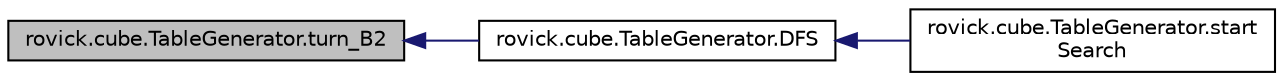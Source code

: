 digraph "rovick.cube.TableGenerator.turn_B2"
{
  edge [fontname="Helvetica",fontsize="10",labelfontname="Helvetica",labelfontsize="10"];
  node [fontname="Helvetica",fontsize="10",shape=record];
  rankdir="LR";
  Node2 [label="rovick.cube.TableGenerator.turn_B2",height=0.2,width=0.4,color="black", fillcolor="grey75", style="filled", fontcolor="black"];
  Node2 -> Node3 [dir="back",color="midnightblue",fontsize="10",style="solid",fontname="Helvetica"];
  Node3 [label="rovick.cube.TableGenerator.DFS",height=0.2,width=0.4,color="black", fillcolor="white", style="filled",URL="$classrovick_1_1cube_1_1_table_generator_ab2a3b42521b195eb72ede46828af6ae6.html#ab2a3b42521b195eb72ede46828af6ae6"];
  Node3 -> Node4 [dir="back",color="midnightblue",fontsize="10",style="solid",fontname="Helvetica"];
  Node4 [label="rovick.cube.TableGenerator.start\lSearch",height=0.2,width=0.4,color="black", fillcolor="white", style="filled",URL="$classrovick_1_1cube_1_1_table_generator_a9e2643c8acf49581fcefe31d84cfeb1c.html#a9e2643c8acf49581fcefe31d84cfeb1c"];
}
